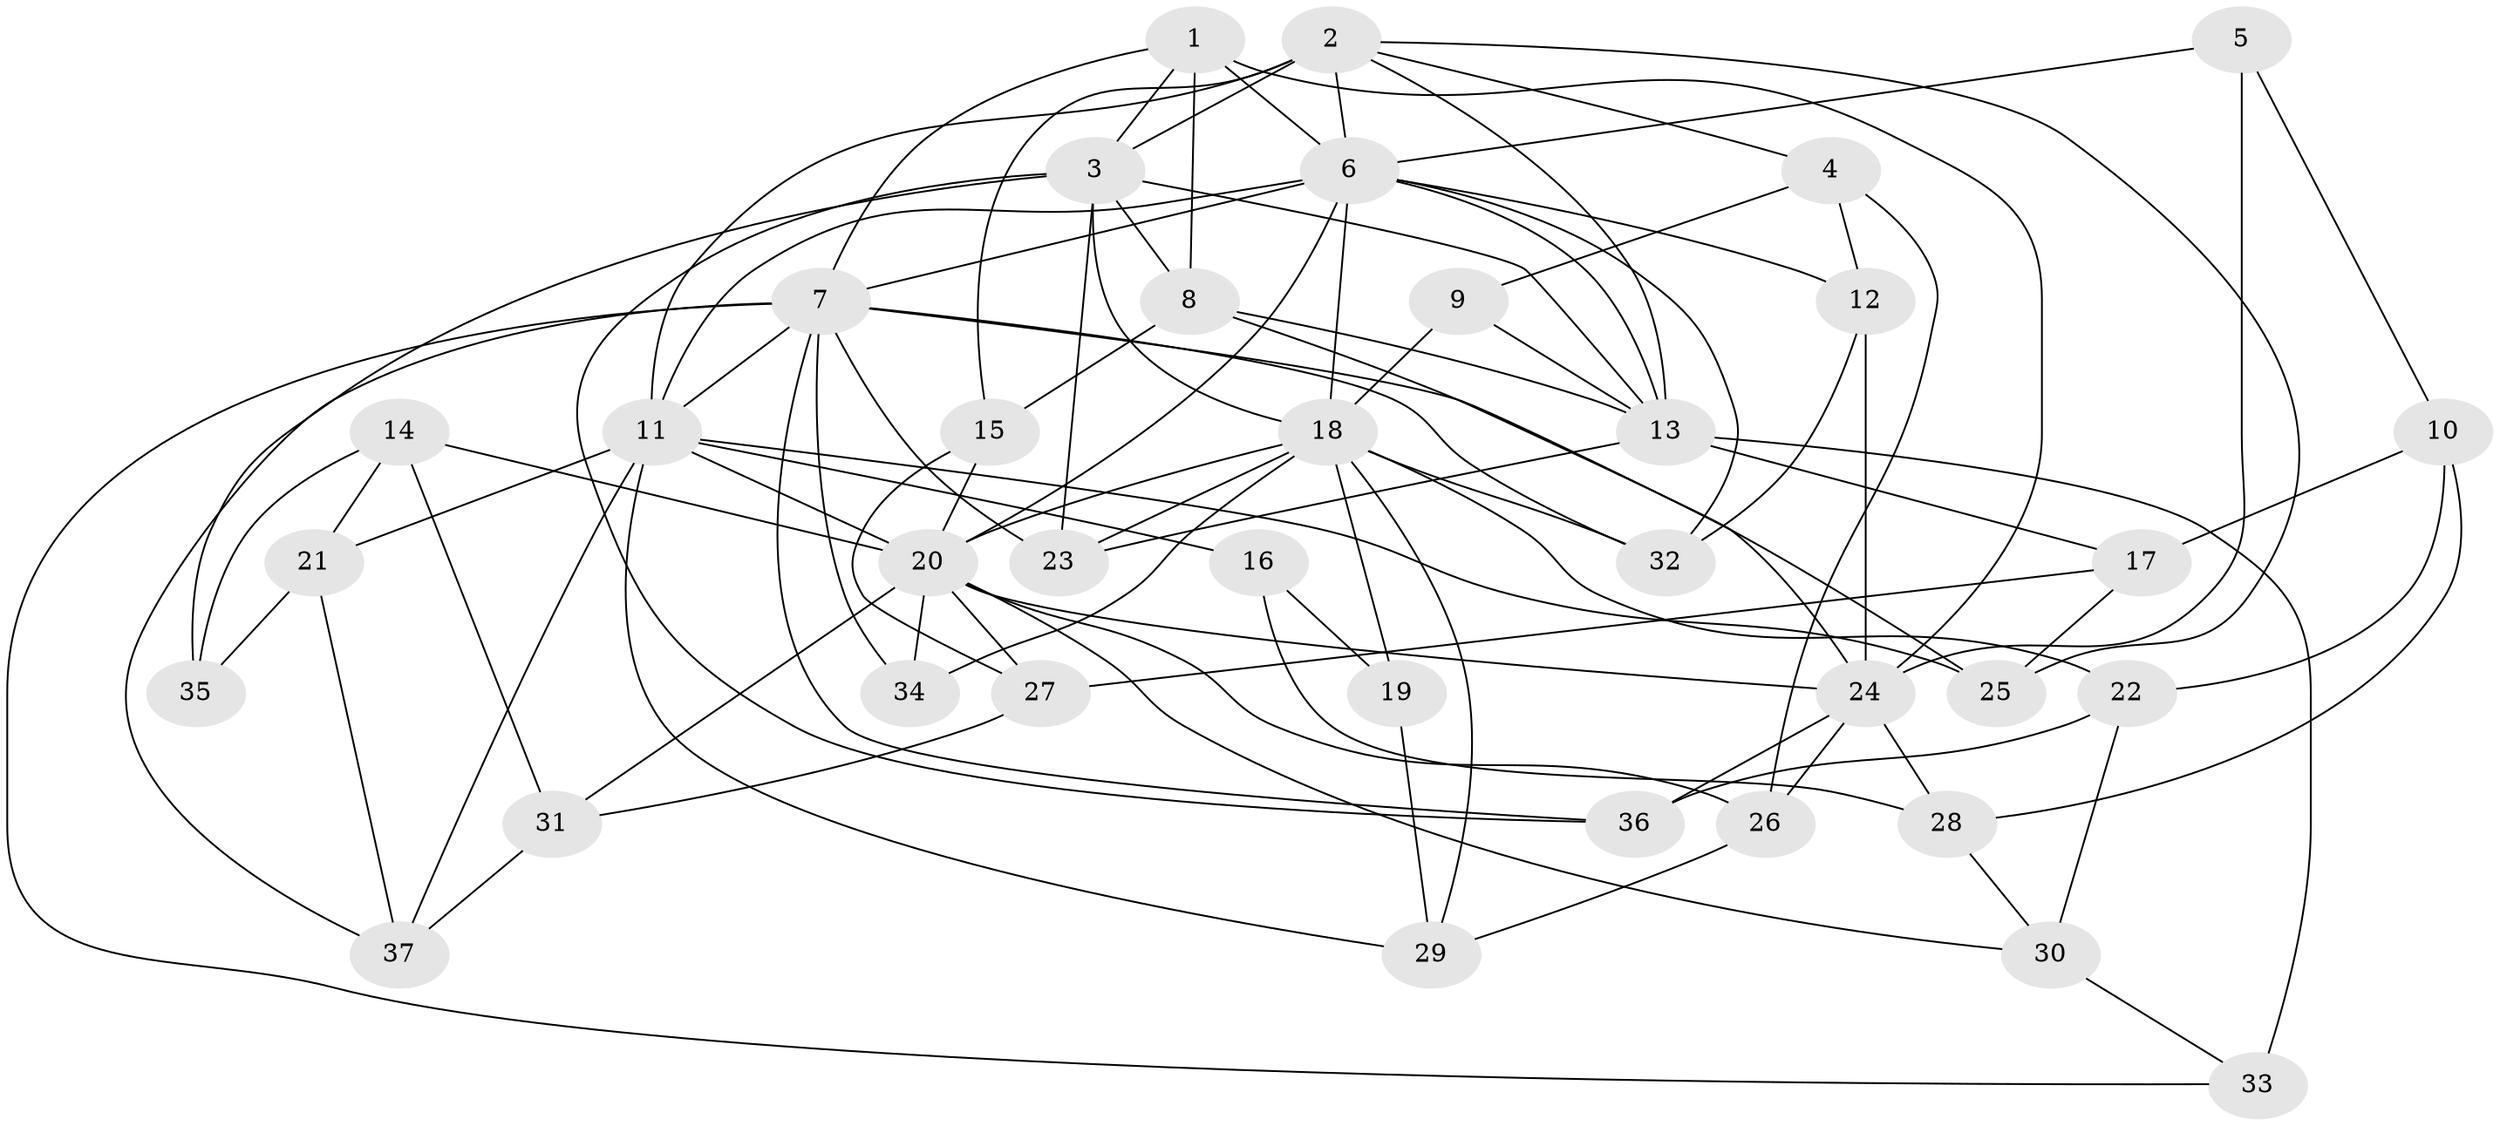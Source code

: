 // original degree distribution, {4: 1.0}
// Generated by graph-tools (version 1.1) at 2025/37/03/09/25 02:37:56]
// undirected, 37 vertices, 94 edges
graph export_dot {
graph [start="1"]
  node [color=gray90,style=filled];
  1;
  2;
  3;
  4;
  5;
  6;
  7;
  8;
  9;
  10;
  11;
  12;
  13;
  14;
  15;
  16;
  17;
  18;
  19;
  20;
  21;
  22;
  23;
  24;
  25;
  26;
  27;
  28;
  29;
  30;
  31;
  32;
  33;
  34;
  35;
  36;
  37;
  1 -- 3 [weight=1.0];
  1 -- 6 [weight=1.0];
  1 -- 7 [weight=1.0];
  1 -- 8 [weight=2.0];
  1 -- 24 [weight=1.0];
  2 -- 3 [weight=2.0];
  2 -- 4 [weight=1.0];
  2 -- 6 [weight=1.0];
  2 -- 11 [weight=1.0];
  2 -- 13 [weight=1.0];
  2 -- 15 [weight=1.0];
  2 -- 25 [weight=1.0];
  3 -- 8 [weight=3.0];
  3 -- 13 [weight=1.0];
  3 -- 18 [weight=1.0];
  3 -- 23 [weight=1.0];
  3 -- 35 [weight=2.0];
  3 -- 36 [weight=1.0];
  4 -- 9 [weight=1.0];
  4 -- 12 [weight=1.0];
  4 -- 26 [weight=1.0];
  5 -- 6 [weight=1.0];
  5 -- 10 [weight=1.0];
  5 -- 24 [weight=2.0];
  6 -- 7 [weight=1.0];
  6 -- 11 [weight=2.0];
  6 -- 12 [weight=1.0];
  6 -- 13 [weight=2.0];
  6 -- 18 [weight=1.0];
  6 -- 20 [weight=1.0];
  6 -- 32 [weight=1.0];
  7 -- 11 [weight=1.0];
  7 -- 23 [weight=1.0];
  7 -- 25 [weight=1.0];
  7 -- 32 [weight=1.0];
  7 -- 33 [weight=1.0];
  7 -- 34 [weight=1.0];
  7 -- 36 [weight=1.0];
  7 -- 37 [weight=1.0];
  8 -- 13 [weight=2.0];
  8 -- 15 [weight=1.0];
  8 -- 24 [weight=2.0];
  9 -- 13 [weight=2.0];
  9 -- 18 [weight=1.0];
  10 -- 17 [weight=1.0];
  10 -- 22 [weight=1.0];
  10 -- 28 [weight=1.0];
  11 -- 16 [weight=2.0];
  11 -- 20 [weight=2.0];
  11 -- 21 [weight=1.0];
  11 -- 25 [weight=1.0];
  11 -- 29 [weight=1.0];
  11 -- 37 [weight=1.0];
  12 -- 24 [weight=1.0];
  12 -- 32 [weight=1.0];
  13 -- 17 [weight=1.0];
  13 -- 23 [weight=1.0];
  13 -- 33 [weight=2.0];
  14 -- 20 [weight=1.0];
  14 -- 21 [weight=1.0];
  14 -- 31 [weight=1.0];
  14 -- 35 [weight=1.0];
  15 -- 20 [weight=1.0];
  15 -- 27 [weight=1.0];
  16 -- 19 [weight=1.0];
  16 -- 28 [weight=1.0];
  17 -- 25 [weight=1.0];
  17 -- 27 [weight=1.0];
  18 -- 19 [weight=2.0];
  18 -- 20 [weight=1.0];
  18 -- 22 [weight=1.0];
  18 -- 23 [weight=1.0];
  18 -- 29 [weight=1.0];
  18 -- 32 [weight=1.0];
  18 -- 34 [weight=2.0];
  19 -- 29 [weight=1.0];
  20 -- 24 [weight=1.0];
  20 -- 26 [weight=1.0];
  20 -- 27 [weight=1.0];
  20 -- 30 [weight=1.0];
  20 -- 31 [weight=1.0];
  20 -- 34 [weight=1.0];
  21 -- 35 [weight=1.0];
  21 -- 37 [weight=1.0];
  22 -- 30 [weight=1.0];
  22 -- 36 [weight=1.0];
  24 -- 26 [weight=1.0];
  24 -- 28 [weight=1.0];
  24 -- 36 [weight=1.0];
  26 -- 29 [weight=1.0];
  27 -- 31 [weight=1.0];
  28 -- 30 [weight=1.0];
  30 -- 33 [weight=1.0];
  31 -- 37 [weight=1.0];
}
